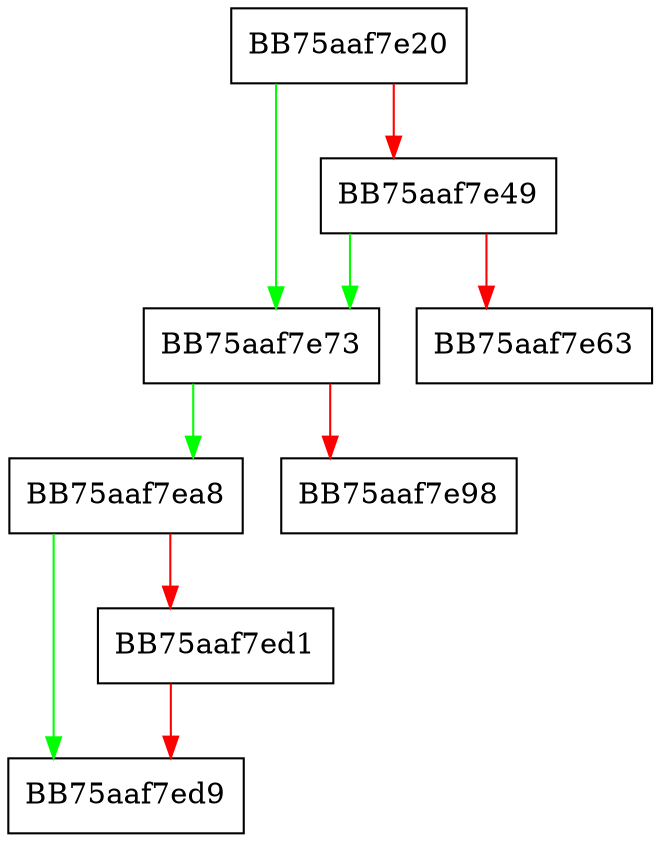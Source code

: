digraph mp_lua_api_IsMotwForFile {
  node [shape="box"];
  graph [splines=ortho];
  BB75aaf7e20 -> BB75aaf7e73 [color="green"];
  BB75aaf7e20 -> BB75aaf7e49 [color="red"];
  BB75aaf7e49 -> BB75aaf7e73 [color="green"];
  BB75aaf7e49 -> BB75aaf7e63 [color="red"];
  BB75aaf7e73 -> BB75aaf7ea8 [color="green"];
  BB75aaf7e73 -> BB75aaf7e98 [color="red"];
  BB75aaf7ea8 -> BB75aaf7ed9 [color="green"];
  BB75aaf7ea8 -> BB75aaf7ed1 [color="red"];
  BB75aaf7ed1 -> BB75aaf7ed9 [color="red"];
}